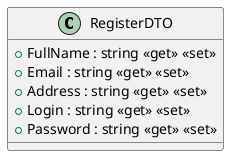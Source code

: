 @startuml
class RegisterDTO {
    + FullName : string <<get>> <<set>>
    + Email : string <<get>> <<set>>
    + Address : string <<get>> <<set>>
    + Login : string <<get>> <<set>>
    + Password : string <<get>> <<set>>
}
@enduml
